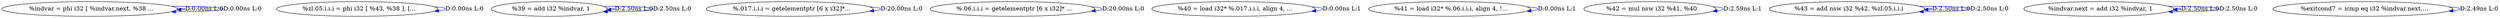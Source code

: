 digraph {
Node0x3ef06a0[label="  %indvar = phi i32 [ %indvar.next, %38 ..."];
Node0x3ef06a0 -> Node0x3ef06a0[label="D:0.00ns L:0",color=blue];
Node0x3ef06a0 -> Node0x3ef06a0[label="D:0.00ns L:0",color=blue];
Node0x3ef0780[label="  %zl.05.i.i.i = phi i32 [ %43, %38 ], [..."];
Node0x3ef0780 -> Node0x3ef0780[label="D:0.00ns L:0",color=blue];
Node0x3ef0860[label="  %39 = add i32 %indvar, 1"];
Node0x3ef0860 -> Node0x3ef0860[label="D:2.50ns L:0",color=blue];
Node0x3ef0860 -> Node0x3ef0860[label="D:2.50ns L:0",color=blue];
Node0x3ef0940[label="  %.017.i.i.i = getelementptr [6 x i32]*..."];
Node0x3ef0940 -> Node0x3ef0940[label="D:20.00ns L:0",color=blue];
Node0x3ef0a20[label="  %.06.i.i.i = getelementptr [6 x i32]* ..."];
Node0x3ef0a20 -> Node0x3ef0a20[label="D:20.00ns L:0",color=blue];
Node0x3ef0b00[label="  %40 = load i32* %.017.i.i.i, align 4, ..."];
Node0x3ef0b00 -> Node0x3ef0b00[label="D:0.00ns L:1",color=blue];
Node0x3ef0be0[label="  %41 = load i32* %.06.i.i.i, align 4, !..."];
Node0x3ef0be0 -> Node0x3ef0be0[label="D:0.00ns L:1",color=blue];
Node0x3ef0cc0[label="  %42 = mul nsw i32 %41, %40"];
Node0x3ef0cc0 -> Node0x3ef0cc0[label="D:2.59ns L:1",color=blue];
Node0x3ef0da0[label="  %43 = add nsw i32 %42, %zl.05.i.i.i"];
Node0x3ef0da0 -> Node0x3ef0da0[label="D:2.50ns L:0",color=blue];
Node0x3ef0da0 -> Node0x3ef0da0[label="D:2.50ns L:0",color=blue];
Node0x3ef0e80[label="  %indvar.next = add i32 %indvar, 1"];
Node0x3ef0e80 -> Node0x3ef0e80[label="D:2.50ns L:0",color=blue];
Node0x3ef0e80 -> Node0x3ef0e80[label="D:2.50ns L:0",color=blue];
Node0x3ef0f60[label="  %exitcond7 = icmp eq i32 %indvar.next,..."];
Node0x3ef0f60 -> Node0x3ef0f60[label="D:2.49ns L:0",color=blue];
}
